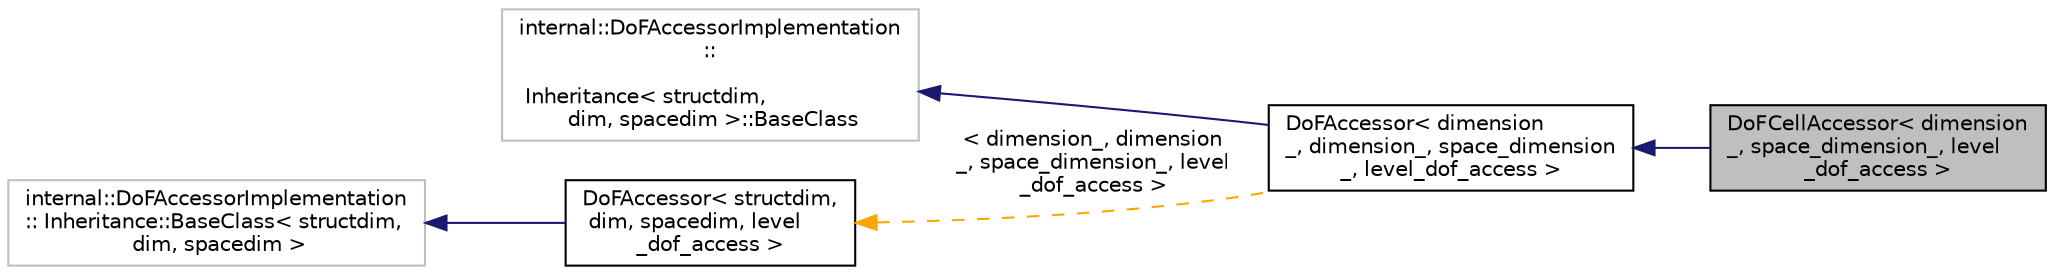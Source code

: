 digraph "DoFCellAccessor&lt; dimension_, space_dimension_, level_dof_access &gt;"
{
 // LATEX_PDF_SIZE
  edge [fontname="Helvetica",fontsize="10",labelfontname="Helvetica",labelfontsize="10"];
  node [fontname="Helvetica",fontsize="10",shape=record];
  rankdir="LR";
  Node1 [label="DoFCellAccessor\< dimension\l_, space_dimension_, level\l_dof_access \>",height=0.2,width=0.4,color="black", fillcolor="grey75", style="filled", fontcolor="black",tooltip=" "];
  Node2 -> Node1 [dir="back",color="midnightblue",fontsize="10",style="solid",fontname="Helvetica"];
  Node2 [label="DoFAccessor\< dimension\l_, dimension_, space_dimension\l_, level_dof_access \>",height=0.2,width=0.4,color="black", fillcolor="white", style="filled",URL="$classDoFAccessor.html",tooltip=" "];
  Node3 -> Node2 [dir="back",color="midnightblue",fontsize="10",style="solid",fontname="Helvetica"];
  Node3 [label="internal::DoFAccessorImplementation\l::\n                    \l  Inheritance\< structdim,\l dim, spacedim \>::BaseClass",height=0.2,width=0.4,color="grey75", fillcolor="white", style="filled",tooltip=" "];
  Node4 -> Node2 [dir="back",color="orange",fontsize="10",style="dashed",label=" \< dimension_, dimension\l_, space_dimension_, level\l_dof_access \>" ,fontname="Helvetica"];
  Node4 [label="DoFAccessor\< structdim,\l dim, spacedim, level\l_dof_access \>",height=0.2,width=0.4,color="black", fillcolor="white", style="filled",URL="$classDoFAccessor.html",tooltip=" "];
  Node5 -> Node4 [dir="back",color="midnightblue",fontsize="10",style="solid",fontname="Helvetica"];
  Node5 [label="internal::DoFAccessorImplementation\l:: Inheritance::BaseClass\< structdim,\l dim, spacedim \>",height=0.2,width=0.4,color="grey75", fillcolor="white", style="filled",tooltip=" "];
}
